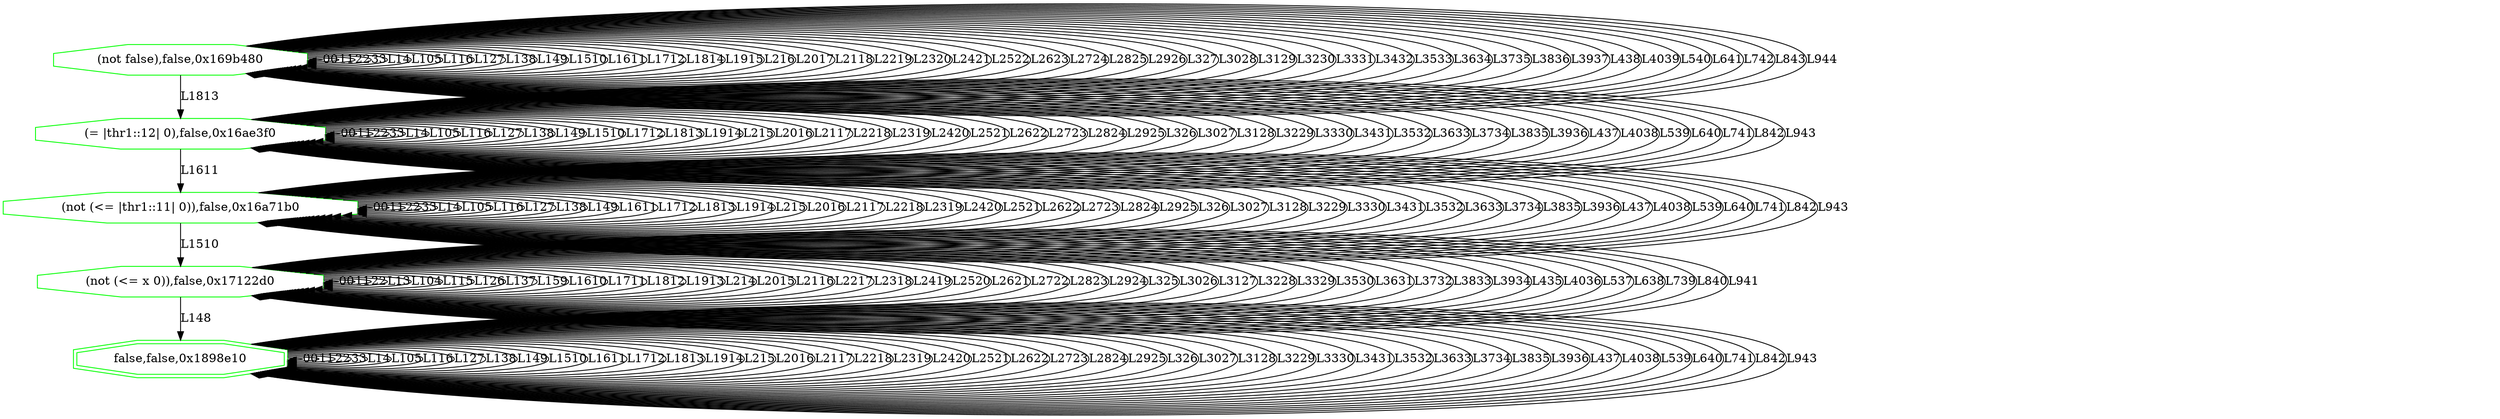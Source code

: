 digraph G {
0[label="(not false),false,0x169b480", color=green,shape=octagon];
1[label="(= |thr1::12| 0),false,0x16ae3f0", color=green,shape=octagon];
2[label="(not (<= |thr1::11| 0)),false,0x16a71b0", color=green,shape=octagon];
3[label="(not (<= x 0)),false,0x17122d0", color=green,shape=octagon];
4[label="false,false,0x1898e10", color=green,shape=doubleoctagon];
0->0 [label="00"];
0->0 [label="11"];
0->0 [label="22"];
0->0 [label="33"];
0->0 [label="L14"];
0->0 [label="L105"];
0->0 [label="L116"];
0->0 [label="L127"];
0->0 [label="L138"];
0->0 [label="L149"];
0->0 [label="L1510"];
0->0 [label="L1611"];
0->0 [label="L1712"];
0->1 [label="L1813"];
0->0 [label="L1814"];
0->0 [label="L1915"];
0->0 [label="L216"];
0->0 [label="L2017"];
0->0 [label="L2118"];
0->0 [label="L2219"];
0->0 [label="L2320"];
0->0 [label="L2421"];
0->0 [label="L2522"];
0->0 [label="L2623"];
0->0 [label="L2724"];
0->0 [label="L2825"];
0->0 [label="L2926"];
0->0 [label="L327"];
0->0 [label="L3028"];
0->0 [label="L3129"];
0->0 [label="L3230"];
0->0 [label="L3331"];
0->0 [label="L3432"];
0->0 [label="L3533"];
0->0 [label="L3634"];
0->0 [label="L3735"];
0->0 [label="L3836"];
0->0 [label="L3937"];
0->0 [label="L438"];
0->0 [label="L4039"];
0->0 [label="L540"];
0->0 [label="L641"];
0->0 [label="L742"];
0->0 [label="L843"];
0->0 [label="L944"];
1->1 [label="00"];
1->1 [label="11"];
1->1 [label="22"];
1->1 [label="33"];
1->1 [label="L14"];
1->1 [label="L105"];
1->1 [label="L116"];
1->1 [label="L127"];
1->1 [label="L138"];
1->1 [label="L149"];
1->1 [label="L1510"];
1->2 [label="L1611"];
1->1 [label="L1712"];
1->1 [label="L1813"];
1->1 [label="L1914"];
1->1 [label="L215"];
1->1 [label="L2016"];
1->1 [label="L2117"];
1->1 [label="L2218"];
1->1 [label="L2319"];
1->1 [label="L2420"];
1->1 [label="L2521"];
1->1 [label="L2622"];
1->1 [label="L2723"];
1->1 [label="L2824"];
1->1 [label="L2925"];
1->1 [label="L326"];
1->1 [label="L3027"];
1->1 [label="L3128"];
1->1 [label="L3229"];
1->1 [label="L3330"];
1->1 [label="L3431"];
1->1 [label="L3532"];
1->1 [label="L3633"];
1->1 [label="L3734"];
1->1 [label="L3835"];
1->1 [label="L3936"];
1->1 [label="L437"];
1->1 [label="L4038"];
1->1 [label="L539"];
1->1 [label="L640"];
1->1 [label="L741"];
1->1 [label="L842"];
1->1 [label="L943"];
2->2 [label="00"];
2->2 [label="11"];
2->2 [label="22"];
2->2 [label="33"];
2->2 [label="L14"];
2->2 [label="L105"];
2->2 [label="L116"];
2->2 [label="L127"];
2->2 [label="L138"];
2->2 [label="L149"];
2->3 [label="L1510"];
2->2 [label="L1611"];
2->2 [label="L1712"];
2->2 [label="L1813"];
2->2 [label="L1914"];
2->2 [label="L215"];
2->2 [label="L2016"];
2->2 [label="L2117"];
2->2 [label="L2218"];
2->2 [label="L2319"];
2->2 [label="L2420"];
2->2 [label="L2521"];
2->2 [label="L2622"];
2->2 [label="L2723"];
2->2 [label="L2824"];
2->2 [label="L2925"];
2->2 [label="L326"];
2->2 [label="L3027"];
2->2 [label="L3128"];
2->2 [label="L3229"];
2->2 [label="L3330"];
2->2 [label="L3431"];
2->2 [label="L3532"];
2->2 [label="L3633"];
2->2 [label="L3734"];
2->2 [label="L3835"];
2->2 [label="L3936"];
2->2 [label="L437"];
2->2 [label="L4038"];
2->2 [label="L539"];
2->2 [label="L640"];
2->2 [label="L741"];
2->2 [label="L842"];
2->2 [label="L943"];
3->3 [label="00"];
3->3 [label="11"];
3->3 [label="22"];
3->3 [label="L13"];
3->3 [label="L104"];
3->3 [label="L115"];
3->3 [label="L126"];
3->3 [label="L137"];
3->4 [label="L148"];
3->3 [label="L159"];
3->3 [label="L1610"];
3->3 [label="L1711"];
3->3 [label="L1812"];
3->3 [label="L1913"];
3->3 [label="L214"];
3->3 [label="L2015"];
3->3 [label="L2116"];
3->3 [label="L2217"];
3->3 [label="L2318"];
3->3 [label="L2419"];
3->3 [label="L2520"];
3->3 [label="L2621"];
3->3 [label="L2722"];
3->3 [label="L2823"];
3->3 [label="L2924"];
3->3 [label="L325"];
3->3 [label="L3026"];
3->3 [label="L3127"];
3->3 [label="L3228"];
3->3 [label="L3329"];
3->3 [label="L3530"];
3->3 [label="L3631"];
3->3 [label="L3732"];
3->3 [label="L3833"];
3->3 [label="L3934"];
3->3 [label="L435"];
3->3 [label="L4036"];
3->3 [label="L537"];
3->3 [label="L638"];
3->3 [label="L739"];
3->3 [label="L840"];
3->3 [label="L941"];
4->4 [label="00"];
4->4 [label="11"];
4->4 [label="22"];
4->4 [label="33"];
4->4 [label="L14"];
4->4 [label="L105"];
4->4 [label="L116"];
4->4 [label="L127"];
4->4 [label="L138"];
4->4 [label="L149"];
4->4 [label="L1510"];
4->4 [label="L1611"];
4->4 [label="L1712"];
4->4 [label="L1813"];
4->4 [label="L1914"];
4->4 [label="L215"];
4->4 [label="L2016"];
4->4 [label="L2117"];
4->4 [label="L2218"];
4->4 [label="L2319"];
4->4 [label="L2420"];
4->4 [label="L2521"];
4->4 [label="L2622"];
4->4 [label="L2723"];
4->4 [label="L2824"];
4->4 [label="L2925"];
4->4 [label="L326"];
4->4 [label="L3027"];
4->4 [label="L3128"];
4->4 [label="L3229"];
4->4 [label="L3330"];
4->4 [label="L3431"];
4->4 [label="L3532"];
4->4 [label="L3633"];
4->4 [label="L3734"];
4->4 [label="L3835"];
4->4 [label="L3936"];
4->4 [label="L437"];
4->4 [label="L4038"];
4->4 [label="L539"];
4->4 [label="L640"];
4->4 [label="L741"];
4->4 [label="L842"];
4->4 [label="L943"];
}
